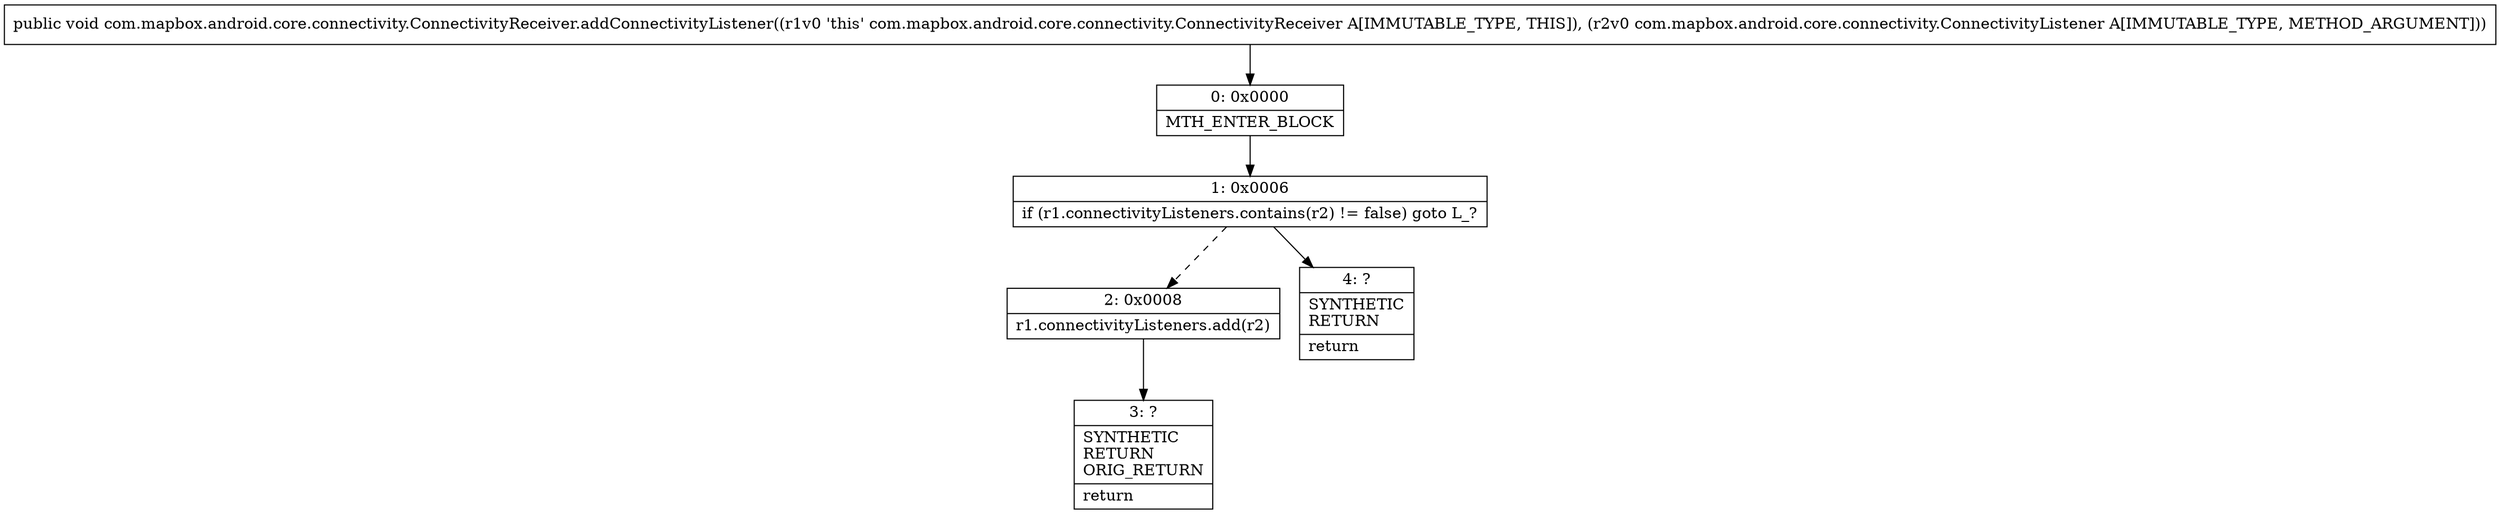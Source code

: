 digraph "CFG forcom.mapbox.android.core.connectivity.ConnectivityReceiver.addConnectivityListener(Lcom\/mapbox\/android\/core\/connectivity\/ConnectivityListener;)V" {
Node_0 [shape=record,label="{0\:\ 0x0000|MTH_ENTER_BLOCK\l}"];
Node_1 [shape=record,label="{1\:\ 0x0006|if (r1.connectivityListeners.contains(r2) != false) goto L_?\l}"];
Node_2 [shape=record,label="{2\:\ 0x0008|r1.connectivityListeners.add(r2)\l}"];
Node_3 [shape=record,label="{3\:\ ?|SYNTHETIC\lRETURN\lORIG_RETURN\l|return\l}"];
Node_4 [shape=record,label="{4\:\ ?|SYNTHETIC\lRETURN\l|return\l}"];
MethodNode[shape=record,label="{public void com.mapbox.android.core.connectivity.ConnectivityReceiver.addConnectivityListener((r1v0 'this' com.mapbox.android.core.connectivity.ConnectivityReceiver A[IMMUTABLE_TYPE, THIS]), (r2v0 com.mapbox.android.core.connectivity.ConnectivityListener A[IMMUTABLE_TYPE, METHOD_ARGUMENT])) }"];
MethodNode -> Node_0;
Node_0 -> Node_1;
Node_1 -> Node_2[style=dashed];
Node_1 -> Node_4;
Node_2 -> Node_3;
}

